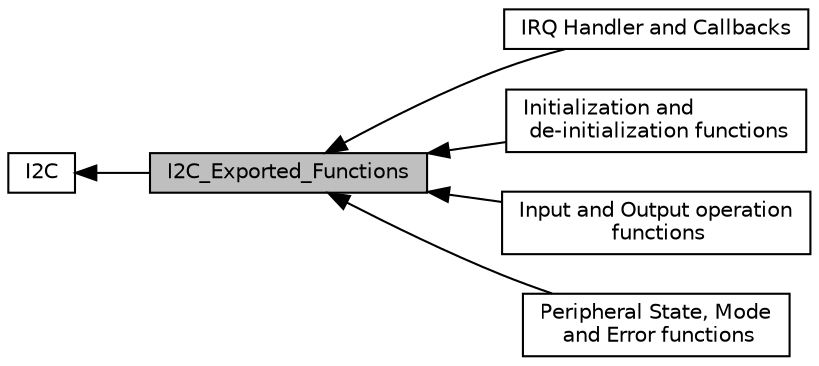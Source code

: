 digraph "I2C_Exported_Functions"
{
  edge [fontname="Helvetica",fontsize="10",labelfontname="Helvetica",labelfontsize="10"];
  node [fontname="Helvetica",fontsize="10",shape=record];
  rankdir=LR;
  Node4 [label="IRQ Handler and Callbacks",height=0.2,width=0.4,color="black", fillcolor="white", style="filled",URL="$group___i2_c___i_r_q___handler__and___callbacks.html"];
  Node1 [label="I2C",height=0.2,width=0.4,color="black", fillcolor="white", style="filled",URL="$group___i2_c.html",tooltip="I2C HAL module driver. "];
  Node2 [label="Initialization and\l de-initialization functions",height=0.2,width=0.4,color="black", fillcolor="white", style="filled",URL="$group___i2_c___exported___functions___group1.html"];
  Node3 [label="Input and Output operation\l functions",height=0.2,width=0.4,color="black", fillcolor="white", style="filled",URL="$group___i2_c___exported___functions___group2.html"];
  Node5 [label="Peripheral State, Mode\l and Error functions",height=0.2,width=0.4,color="black", fillcolor="white", style="filled",URL="$group___i2_c___exported___functions___group3.html"];
  Node0 [label="I2C_Exported_Functions",height=0.2,width=0.4,color="black", fillcolor="grey75", style="filled", fontcolor="black"];
  Node1->Node0 [shape=plaintext, dir="back", style="solid"];
  Node0->Node2 [shape=plaintext, dir="back", style="solid"];
  Node0->Node3 [shape=plaintext, dir="back", style="solid"];
  Node0->Node4 [shape=plaintext, dir="back", style="solid"];
  Node0->Node5 [shape=plaintext, dir="back", style="solid"];
}
